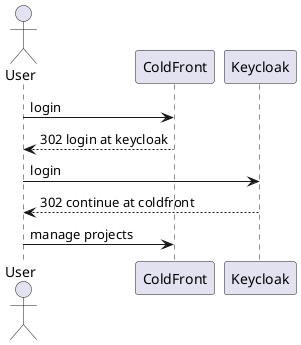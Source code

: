 @startuml nerc-coldfront-authn-sequence
skinparam responseMessageBelowArrow true

actor User
participant ColdFront
participant Keycloak

User -> ColdFront: login
ColdFront --> User: 302 login at keycloak
User -> Keycloak: login
Keycloak --> User: 302 continue at coldfront
User -> ColdFront: manage projects
@enduml

@startuml nerc-coldfront-authz-project-sequence
skinparam responseMessageBelowArrow true

actor PI
actor Admin
participant ColdFront
participant Keystone
participant Nova
participant Cinder
participant Neutron

PI -> ColdFront: new Resource Allocation
Admin -> ColdFront: approve Resource Allocation
ColdFront -> Keystone: Create new project
ColdFront -> Nova: Set quota based on resource allocation attributes
ColdFront -> Cinder: Set quota based on resource allocation attributes
ColdFront -> Neutron: Set quota based on resource allocation attributes
ColdFront -> Neutron: Create default networking objects, if enabled
ColdFront -> Keystone: Check if user exists, create if it doesn't
ColdFront -> Keystone: Add user to project

@enduml

